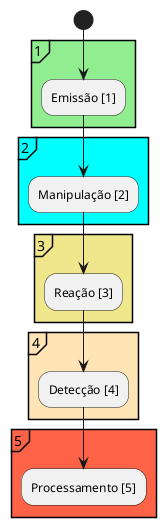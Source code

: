 skinparam backgroundColor #FFFFFF
skinparam classAttributeFontColor #000000
skinparam classAttributeBackgroundColor #FFFFFF


@startuml
start
partition #lightGreen "1"{
  :Emissão [1];
}
partition #Cyan "2"{
  :Manipulação [2];
}
partition #Khaki "3"{
  :Reação [3];
}
partition #Moccasin "4"{
  :Detecção [4];
}
partition #Tomato "5"{
  :Processamento [5];
}

@enduml


